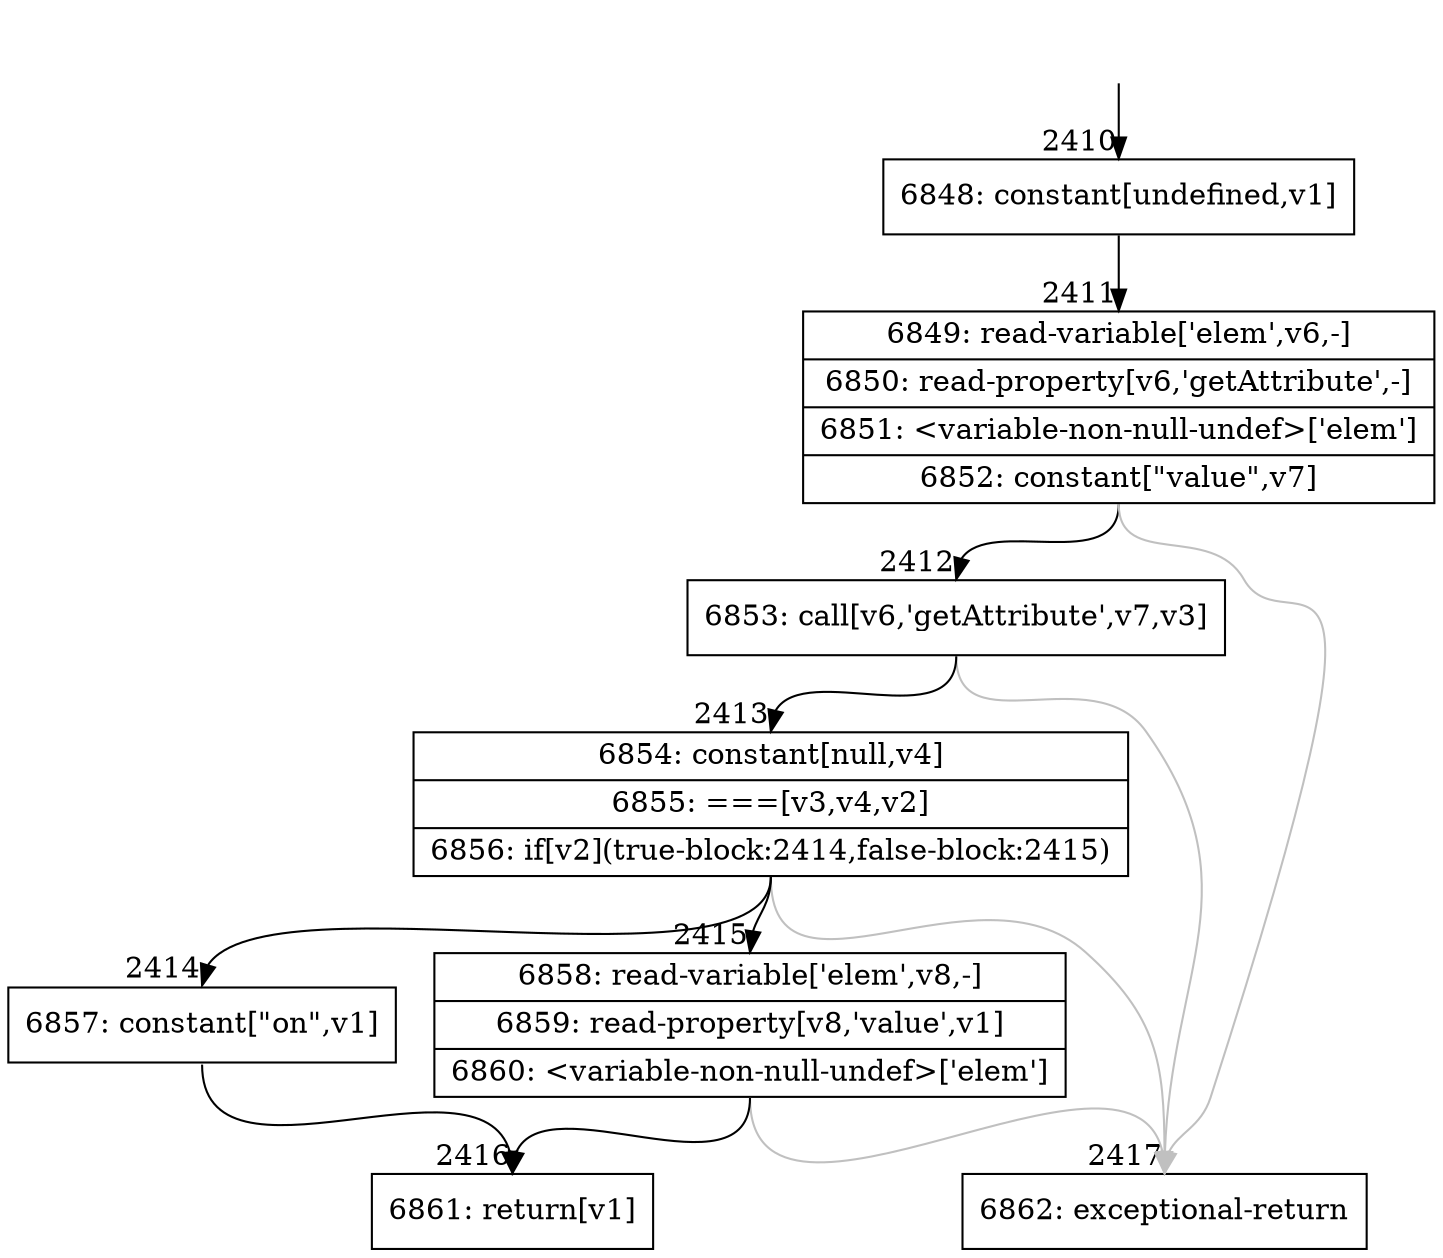 digraph {
rankdir="TD"
BB_entry166[shape=none,label=""];
BB_entry166 -> BB2410 [tailport=s, headport=n, headlabel="    2410"]
BB2410 [shape=record label="{6848: constant[undefined,v1]}" ] 
BB2410 -> BB2411 [tailport=s, headport=n, headlabel="      2411"]
BB2411 [shape=record label="{6849: read-variable['elem',v6,-]|6850: read-property[v6,'getAttribute',-]|6851: \<variable-non-null-undef\>['elem']|6852: constant[\"value\",v7]}" ] 
BB2411 -> BB2412 [tailport=s, headport=n, headlabel="      2412"]
BB2411 -> BB2417 [tailport=s, headport=n, color=gray, headlabel="      2417"]
BB2412 [shape=record label="{6853: call[v6,'getAttribute',v7,v3]}" ] 
BB2412 -> BB2413 [tailport=s, headport=n, headlabel="      2413"]
BB2412 -> BB2417 [tailport=s, headport=n, color=gray]
BB2413 [shape=record label="{6854: constant[null,v4]|6855: ===[v3,v4,v2]|6856: if[v2](true-block:2414,false-block:2415)}" ] 
BB2413 -> BB2414 [tailport=s, headport=n, headlabel="      2414"]
BB2413 -> BB2415 [tailport=s, headport=n, headlabel="      2415"]
BB2413 -> BB2417 [tailport=s, headport=n, color=gray]
BB2414 [shape=record label="{6857: constant[\"on\",v1]}" ] 
BB2414 -> BB2416 [tailport=s, headport=n, headlabel="      2416"]
BB2415 [shape=record label="{6858: read-variable['elem',v8,-]|6859: read-property[v8,'value',v1]|6860: \<variable-non-null-undef\>['elem']}" ] 
BB2415 -> BB2416 [tailport=s, headport=n]
BB2415 -> BB2417 [tailport=s, headport=n, color=gray]
BB2416 [shape=record label="{6861: return[v1]}" ] 
BB2417 [shape=record label="{6862: exceptional-return}" ] 
}
